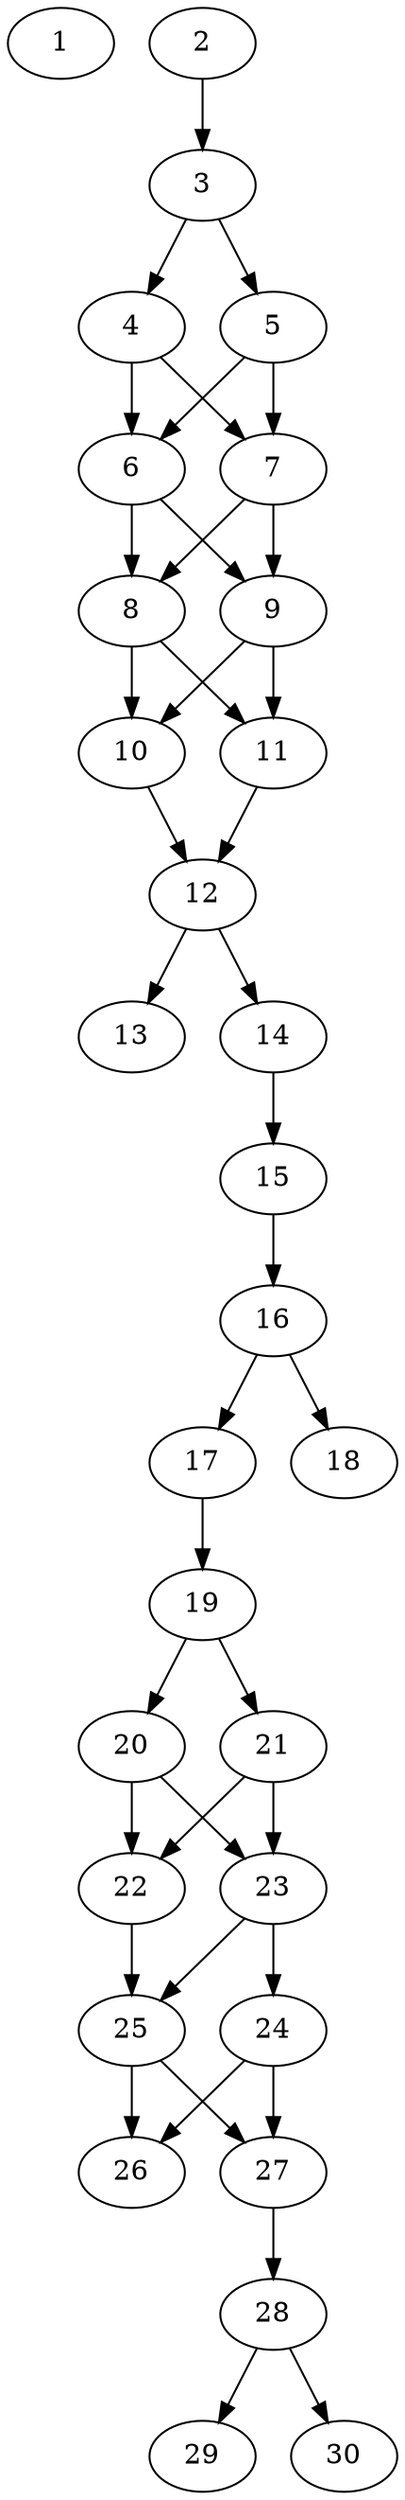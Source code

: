 // DAG automatically generated by daggen at Thu Oct  3 14:04:17 2019
// ./daggen --dot -n 30 --ccr 0.4 --fat 0.3 --regular 0.5 --density 0.9 --mindata 5242880 --maxdata 52428800 
digraph G {
  1 [size="51934720", alpha="0.14", expect_size="20773888"] 
  2 [size="38581760", alpha="0.10", expect_size="15432704"] 
  2 -> 3 [size ="15432704"]
  3 [size="50767360", alpha="0.08", expect_size="20306944"] 
  3 -> 4 [size ="20306944"]
  3 -> 5 [size ="20306944"]
  4 [size="49968640", alpha="0.06", expect_size="19987456"] 
  4 -> 6 [size ="19987456"]
  4 -> 7 [size ="19987456"]
  5 [size="57318400", alpha="0.13", expect_size="22927360"] 
  5 -> 6 [size ="22927360"]
  5 -> 7 [size ="22927360"]
  6 [size="35056640", alpha="0.08", expect_size="14022656"] 
  6 -> 8 [size ="14022656"]
  6 -> 9 [size ="14022656"]
  7 [size="98762240", alpha="0.02", expect_size="39504896"] 
  7 -> 8 [size ="39504896"]
  7 -> 9 [size ="39504896"]
  8 [size="19148800", alpha="0.13", expect_size="7659520"] 
  8 -> 10 [size ="7659520"]
  8 -> 11 [size ="7659520"]
  9 [size="19816960", alpha="0.06", expect_size="7926784"] 
  9 -> 10 [size ="7926784"]
  9 -> 11 [size ="7926784"]
  10 [size="13570560", alpha="0.10", expect_size="5428224"] 
  10 -> 12 [size ="5428224"]
  11 [size="118402560", alpha="0.03", expect_size="47361024"] 
  11 -> 12 [size ="47361024"]
  12 [size="85619200", alpha="0.09", expect_size="34247680"] 
  12 -> 13 [size ="34247680"]
  12 -> 14 [size ="34247680"]
  13 [size="26088960", alpha="0.04", expect_size="10435584"] 
  14 [size="73866240", alpha="0.04", expect_size="29546496"] 
  14 -> 15 [size ="29546496"]
  15 [size="108072960", alpha="0.02", expect_size="43229184"] 
  15 -> 16 [size ="43229184"]
  16 [size="65029120", alpha="0.12", expect_size="26011648"] 
  16 -> 17 [size ="26011648"]
  16 -> 18 [size ="26011648"]
  17 [size="111994880", alpha="0.07", expect_size="44797952"] 
  17 -> 19 [size ="44797952"]
  18 [size="123389440", alpha="0.10", expect_size="49355776"] 
  19 [size="83829760", alpha="0.07", expect_size="33531904"] 
  19 -> 20 [size ="33531904"]
  19 -> 21 [size ="33531904"]
  20 [size="118138880", alpha="0.17", expect_size="47255552"] 
  20 -> 22 [size ="47255552"]
  20 -> 23 [size ="47255552"]
  21 [size="57041920", alpha="0.14", expect_size="22816768"] 
  21 -> 22 [size ="22816768"]
  21 -> 23 [size ="22816768"]
  22 [size="76231680", alpha="0.16", expect_size="30492672"] 
  22 -> 25 [size ="30492672"]
  23 [size="129100800", alpha="0.04", expect_size="51640320"] 
  23 -> 24 [size ="51640320"]
  23 -> 25 [size ="51640320"]
  24 [size="37358080", alpha="0.18", expect_size="14943232"] 
  24 -> 26 [size ="14943232"]
  24 -> 27 [size ="14943232"]
  25 [size="63183360", alpha="0.19", expect_size="25273344"] 
  25 -> 26 [size ="25273344"]
  25 -> 27 [size ="25273344"]
  26 [size="72424960", alpha="0.05", expect_size="28969984"] 
  27 [size="22694400", alpha="0.05", expect_size="9077760"] 
  27 -> 28 [size ="9077760"]
  28 [size="66803200", alpha="0.05", expect_size="26721280"] 
  28 -> 29 [size ="26721280"]
  28 -> 30 [size ="26721280"]
  29 [size="123578880", alpha="0.07", expect_size="49431552"] 
  30 [size="45235200", alpha="0.09", expect_size="18094080"] 
}
